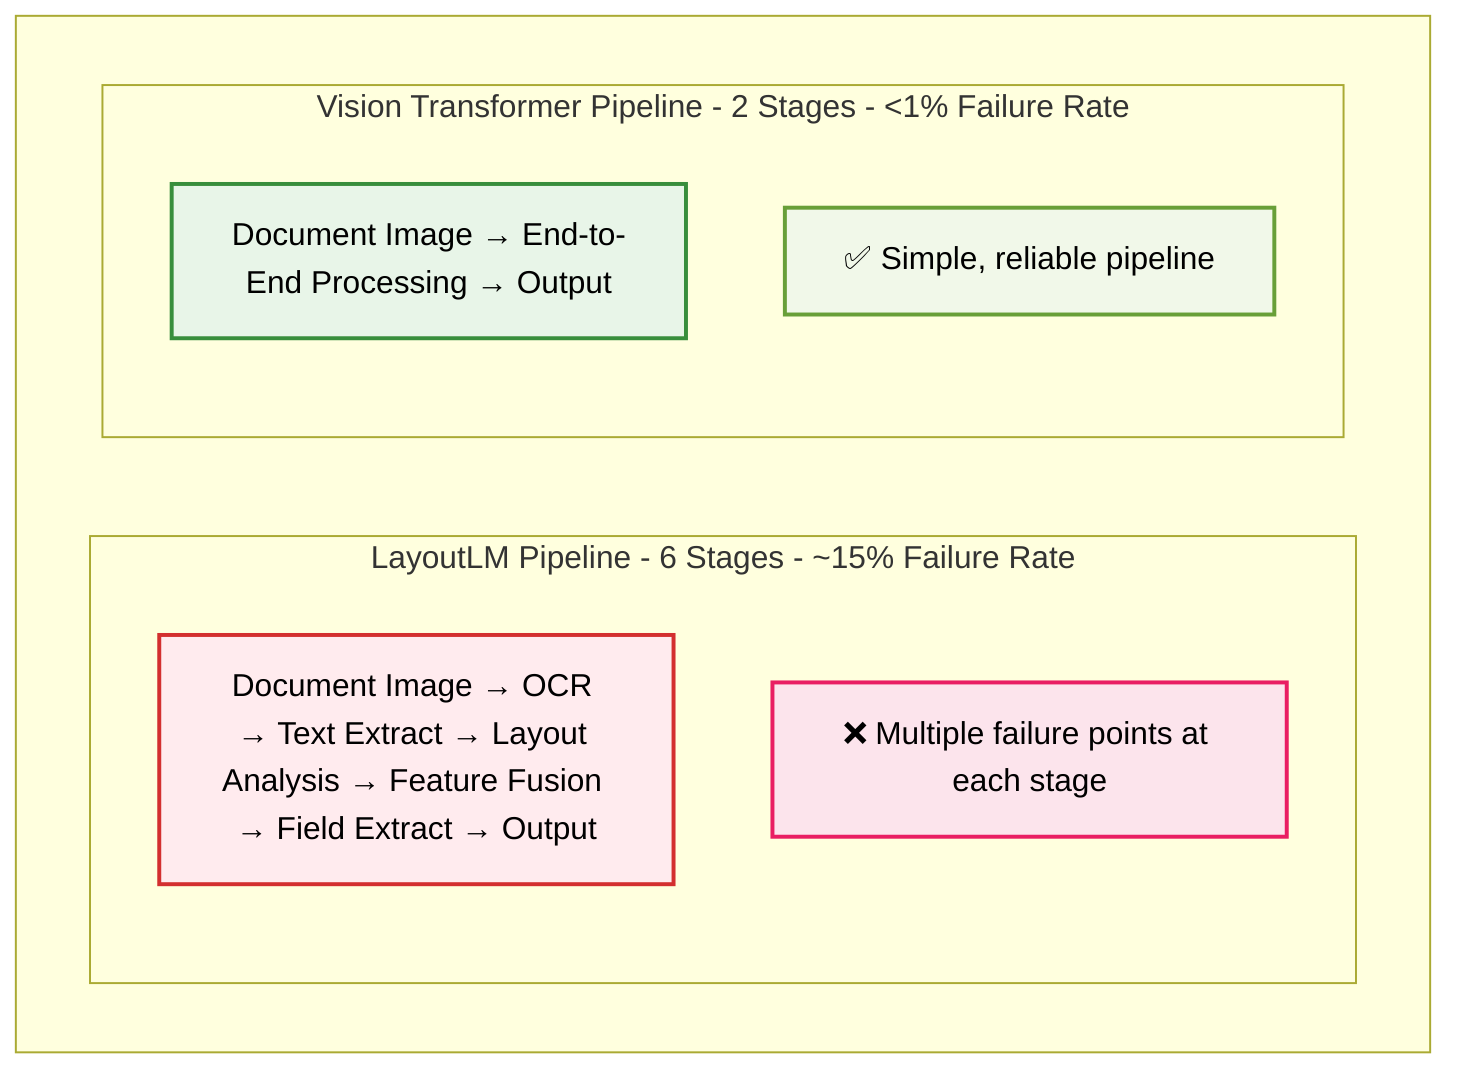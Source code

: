 graph TB
    subgraph comparison [" "]
        subgraph layoutlm ["LayoutLM Pipeline - 6 Stages - ~15% Failure Rate"]
            L1["Document Image → OCR → Text Extract → Layout Analysis → Feature Fusion → Field Extract → Output"]
            L2["❌ Multiple failure points at each stage"]
        end
        
        subgraph vit ["Vision Transformer Pipeline - 2 Stages - <1% Failure Rate"]
            V1["Document Image → End-to-End Processing → Output"]
            V2["✅ Simple, reliable pipeline"]
        end
    end
    
    %% Styling
    classDef layoutlmNode fill:#ffebee,stroke:#d32f2f,stroke-width:2px,color:#000
    classDef vitNode fill:#e8f5e8,stroke:#388e3c,stroke-width:2px,color:#000
    classDef failure fill:#fce4ec,stroke:#e91e63,stroke-width:2px,color:#000
    classDef success fill:#f1f8e9,stroke:#689f38,stroke-width:2px,color:#000
    
    class L1 layoutlmNode
    class L2 failure
    class V1 vitNode
    class V2 success